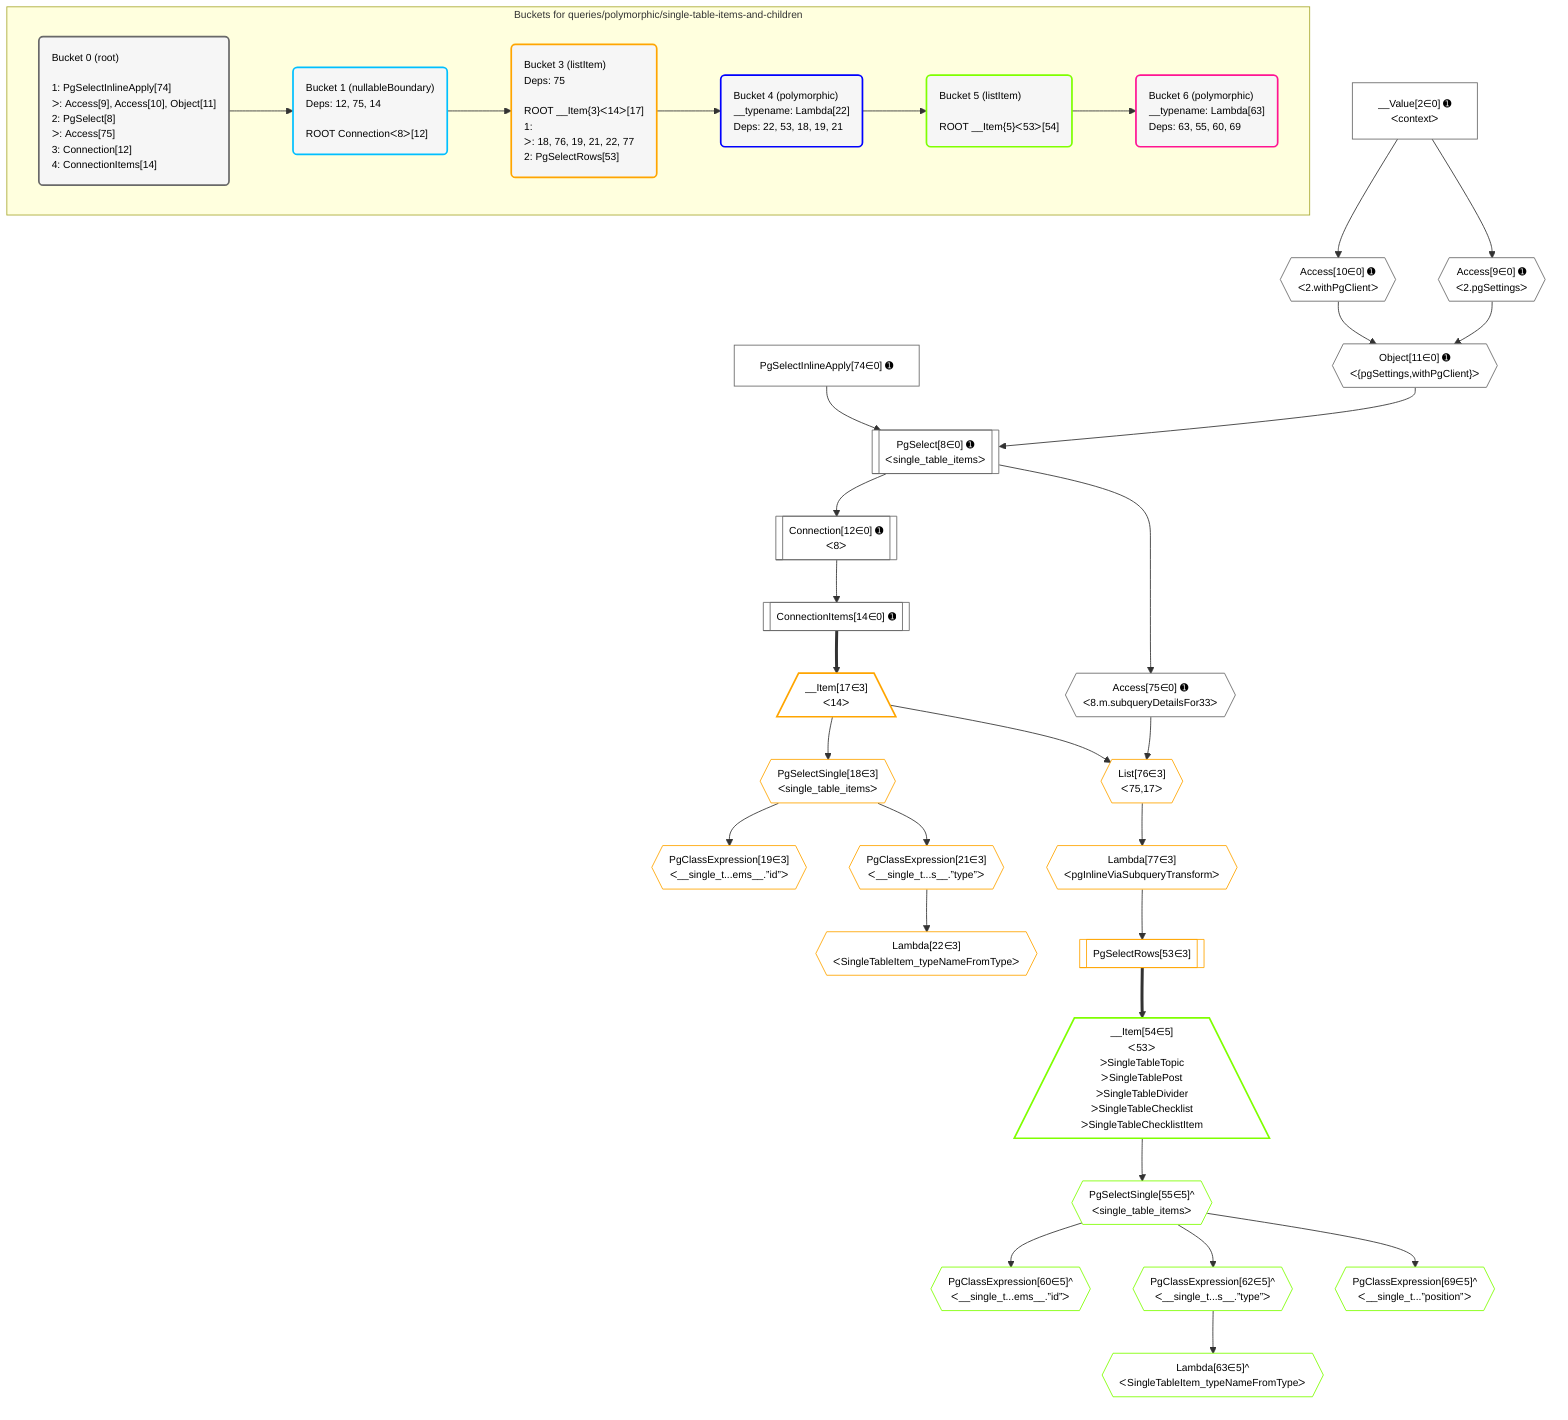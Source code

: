 %%{init: {'themeVariables': { 'fontSize': '12px'}}}%%
graph TD
    classDef path fill:#eee,stroke:#000,color:#000
    classDef plan fill:#fff,stroke-width:1px,color:#000
    classDef itemplan fill:#fff,stroke-width:2px,color:#000
    classDef unbatchedplan fill:#dff,stroke-width:1px,color:#000
    classDef sideeffectplan fill:#fcc,stroke-width:2px,color:#000
    classDef bucket fill:#f6f6f6,color:#000,stroke-width:2px,text-align:left

    subgraph "Buckets for queries/polymorphic/single-table-items-and-children"
    Bucket0("Bucket 0 (root)<br /><br />1: PgSelectInlineApply[74]<br />ᐳ: Access[9], Access[10], Object[11]<br />2: PgSelect[8]<br />ᐳ: Access[75]<br />3: Connection[12]<br />4: ConnectionItems[14]"):::bucket
    Bucket1("Bucket 1 (nullableBoundary)<br />Deps: 12, 75, 14<br /><br />ROOT Connectionᐸ8ᐳ[12]"):::bucket
    Bucket3("Bucket 3 (listItem)<br />Deps: 75<br /><br />ROOT __Item{3}ᐸ14ᐳ[17]<br />1: <br />ᐳ: 18, 76, 19, 21, 22, 77<br />2: PgSelectRows[53]"):::bucket
    Bucket4("Bucket 4 (polymorphic)<br />__typename: Lambda[22]<br />Deps: 22, 53, 18, 19, 21"):::bucket
    Bucket5("Bucket 5 (listItem)<br /><br />ROOT __Item{5}ᐸ53ᐳ[54]"):::bucket
    Bucket6("Bucket 6 (polymorphic)<br />__typename: Lambda[63]<br />Deps: 63, 55, 60, 69"):::bucket
    end
    Bucket0 --> Bucket1
    Bucket1 --> Bucket3
    Bucket3 --> Bucket4
    Bucket4 --> Bucket5
    Bucket5 --> Bucket6

    %% plan dependencies
    PgSelect8[["PgSelect[8∈0] ➊<br />ᐸsingle_table_itemsᐳ"]]:::plan
    Object11{{"Object[11∈0] ➊<br />ᐸ{pgSettings,withPgClient}ᐳ"}}:::plan
    PgSelectInlineApply74["PgSelectInlineApply[74∈0] ➊"]:::plan
    Object11 & PgSelectInlineApply74 --> PgSelect8
    Access9{{"Access[9∈0] ➊<br />ᐸ2.pgSettingsᐳ"}}:::plan
    Access10{{"Access[10∈0] ➊<br />ᐸ2.withPgClientᐳ"}}:::plan
    Access9 & Access10 --> Object11
    __Value2["__Value[2∈0] ➊<br />ᐸcontextᐳ"]:::plan
    __Value2 --> Access9
    __Value2 --> Access10
    Connection12[["Connection[12∈0] ➊<br />ᐸ8ᐳ"]]:::plan
    PgSelect8 --> Connection12
    ConnectionItems14[["ConnectionItems[14∈0] ➊"]]:::plan
    Connection12 --> ConnectionItems14
    Access75{{"Access[75∈0] ➊<br />ᐸ8.m.subqueryDetailsFor33ᐳ"}}:::plan
    PgSelect8 --> Access75
    List76{{"List[76∈3]<br />ᐸ75,17ᐳ"}}:::plan
    __Item17[/"__Item[17∈3]<br />ᐸ14ᐳ"\]:::itemplan
    Access75 & __Item17 --> List76
    ConnectionItems14 ==> __Item17
    PgSelectSingle18{{"PgSelectSingle[18∈3]<br />ᐸsingle_table_itemsᐳ"}}:::plan
    __Item17 --> PgSelectSingle18
    PgClassExpression19{{"PgClassExpression[19∈3]<br />ᐸ__single_t...ems__.”id”ᐳ"}}:::plan
    PgSelectSingle18 --> PgClassExpression19
    PgClassExpression21{{"PgClassExpression[21∈3]<br />ᐸ__single_t...s__.”type”ᐳ"}}:::plan
    PgSelectSingle18 --> PgClassExpression21
    Lambda22{{"Lambda[22∈3]<br />ᐸSingleTableItem_typeNameFromTypeᐳ"}}:::plan
    PgClassExpression21 --> Lambda22
    PgSelectRows53[["PgSelectRows[53∈3]"]]:::plan
    Lambda77{{"Lambda[77∈3]<br />ᐸpgInlineViaSubqueryTransformᐳ"}}:::plan
    Lambda77 --> PgSelectRows53
    List76 --> Lambda77
    __Item54[/"__Item[54∈5]<br />ᐸ53ᐳ<br />ᐳSingleTableTopic<br />ᐳSingleTablePost<br />ᐳSingleTableDivider<br />ᐳSingleTableChecklist<br />ᐳSingleTableChecklistItem"\]:::itemplan
    PgSelectRows53 ==> __Item54
    PgSelectSingle55{{"PgSelectSingle[55∈5]^<br />ᐸsingle_table_itemsᐳ"}}:::plan
    __Item54 --> PgSelectSingle55
    PgClassExpression60{{"PgClassExpression[60∈5]^<br />ᐸ__single_t...ems__.”id”ᐳ"}}:::plan
    PgSelectSingle55 --> PgClassExpression60
    PgClassExpression62{{"PgClassExpression[62∈5]^<br />ᐸ__single_t...s__.”type”ᐳ"}}:::plan
    PgSelectSingle55 --> PgClassExpression62
    Lambda63{{"Lambda[63∈5]^<br />ᐸSingleTableItem_typeNameFromTypeᐳ"}}:::plan
    PgClassExpression62 --> Lambda63
    PgClassExpression69{{"PgClassExpression[69∈5]^<br />ᐸ__single_t...”position”ᐳ"}}:::plan
    PgSelectSingle55 --> PgClassExpression69

    %% define steps
    classDef bucket0 stroke:#696969
    class Bucket0,__Value2,PgSelect8,Access9,Access10,Object11,Connection12,ConnectionItems14,PgSelectInlineApply74,Access75 bucket0
    classDef bucket1 stroke:#00bfff
    class Bucket1 bucket1
    classDef bucket3 stroke:#ffa500
    class Bucket3,__Item17,PgSelectSingle18,PgClassExpression19,PgClassExpression21,Lambda22,PgSelectRows53,List76,Lambda77 bucket3
    classDef bucket4 stroke:#0000ff
    class Bucket4 bucket4
    classDef bucket5 stroke:#7fff00
    class Bucket5,__Item54,PgSelectSingle55,PgClassExpression60,PgClassExpression62,Lambda63,PgClassExpression69 bucket5
    classDef bucket6 stroke:#ff1493
    class Bucket6 bucket6